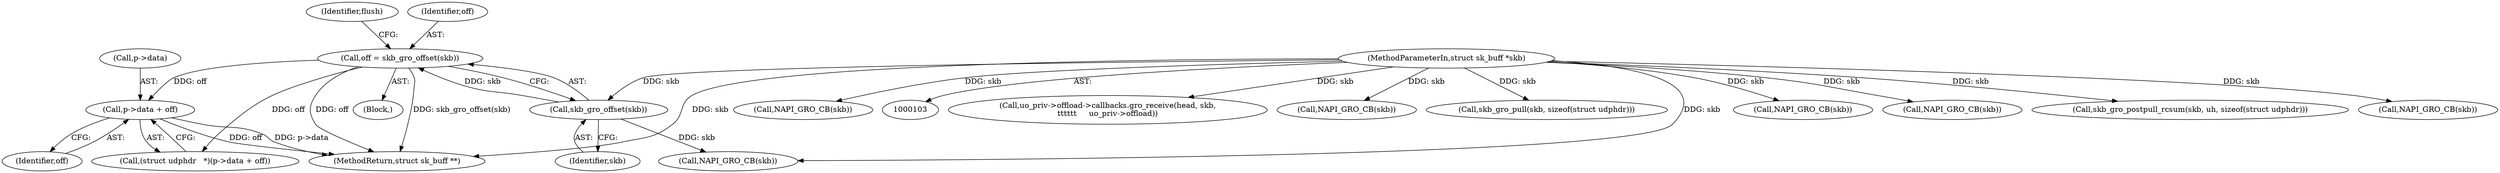 digraph "0_linux_fac8e0f579695a3ecbc4d3cac369139d7f819971_1@pointer" {
"1000229" [label="(Call,p->data + off)"];
"1000116" [label="(Call,off = skb_gro_offset(skb))"];
"1000118" [label="(Call,skb_gro_offset(skb))"];
"1000105" [label="(MethodParameterIn,struct sk_buff *skb)"];
"1000227" [label="(Call,(struct udphdr   *)(p->data + off))"];
"1000289" [label="(Call,uo_priv->offload->callbacks.gro_receive(head, skb,\n\t\t\t\t\t\t     uo_priv->offload))"];
"1000151" [label="(Call,NAPI_GRO_CB(skb))"];
"1000268" [label="(Call,skb_gro_pull(skb, sizeof(struct udphdr)))"];
"1000306" [label="(MethodReturn,struct sk_buff **)"];
"1000122" [label="(Identifier,flush)"];
"1000233" [label="(Identifier,off)"];
"1000229" [label="(Call,p->data + off)"];
"1000127" [label="(Call,NAPI_GRO_CB(skb))"];
"1000118" [label="(Call,skb_gro_offset(skb))"];
"1000119" [label="(Identifier,skb)"];
"1000300" [label="(Call,NAPI_GRO_CB(skb))"];
"1000139" [label="(Call,NAPI_GRO_CB(skb))"];
"1000105" [label="(MethodParameterIn,struct sk_buff *skb)"];
"1000272" [label="(Call,skb_gro_postpull_rcsum(skb, uh, sizeof(struct udphdr)))"];
"1000107" [label="(Block,)"];
"1000116" [label="(Call,off = skb_gro_offset(skb))"];
"1000279" [label="(Call,NAPI_GRO_CB(skb))"];
"1000230" [label="(Call,p->data)"];
"1000145" [label="(Call,NAPI_GRO_CB(skb))"];
"1000117" [label="(Identifier,off)"];
"1000229" -> "1000227"  [label="AST: "];
"1000229" -> "1000233"  [label="CFG: "];
"1000230" -> "1000229"  [label="AST: "];
"1000233" -> "1000229"  [label="AST: "];
"1000227" -> "1000229"  [label="CFG: "];
"1000229" -> "1000306"  [label="DDG: off"];
"1000229" -> "1000306"  [label="DDG: p->data"];
"1000116" -> "1000229"  [label="DDG: off"];
"1000116" -> "1000107"  [label="AST: "];
"1000116" -> "1000118"  [label="CFG: "];
"1000117" -> "1000116"  [label="AST: "];
"1000118" -> "1000116"  [label="AST: "];
"1000122" -> "1000116"  [label="CFG: "];
"1000116" -> "1000306"  [label="DDG: off"];
"1000116" -> "1000306"  [label="DDG: skb_gro_offset(skb)"];
"1000118" -> "1000116"  [label="DDG: skb"];
"1000116" -> "1000227"  [label="DDG: off"];
"1000118" -> "1000119"  [label="CFG: "];
"1000119" -> "1000118"  [label="AST: "];
"1000105" -> "1000118"  [label="DDG: skb"];
"1000118" -> "1000127"  [label="DDG: skb"];
"1000105" -> "1000103"  [label="AST: "];
"1000105" -> "1000306"  [label="DDG: skb"];
"1000105" -> "1000127"  [label="DDG: skb"];
"1000105" -> "1000139"  [label="DDG: skb"];
"1000105" -> "1000145"  [label="DDG: skb"];
"1000105" -> "1000151"  [label="DDG: skb"];
"1000105" -> "1000268"  [label="DDG: skb"];
"1000105" -> "1000272"  [label="DDG: skb"];
"1000105" -> "1000279"  [label="DDG: skb"];
"1000105" -> "1000289"  [label="DDG: skb"];
"1000105" -> "1000300"  [label="DDG: skb"];
}
